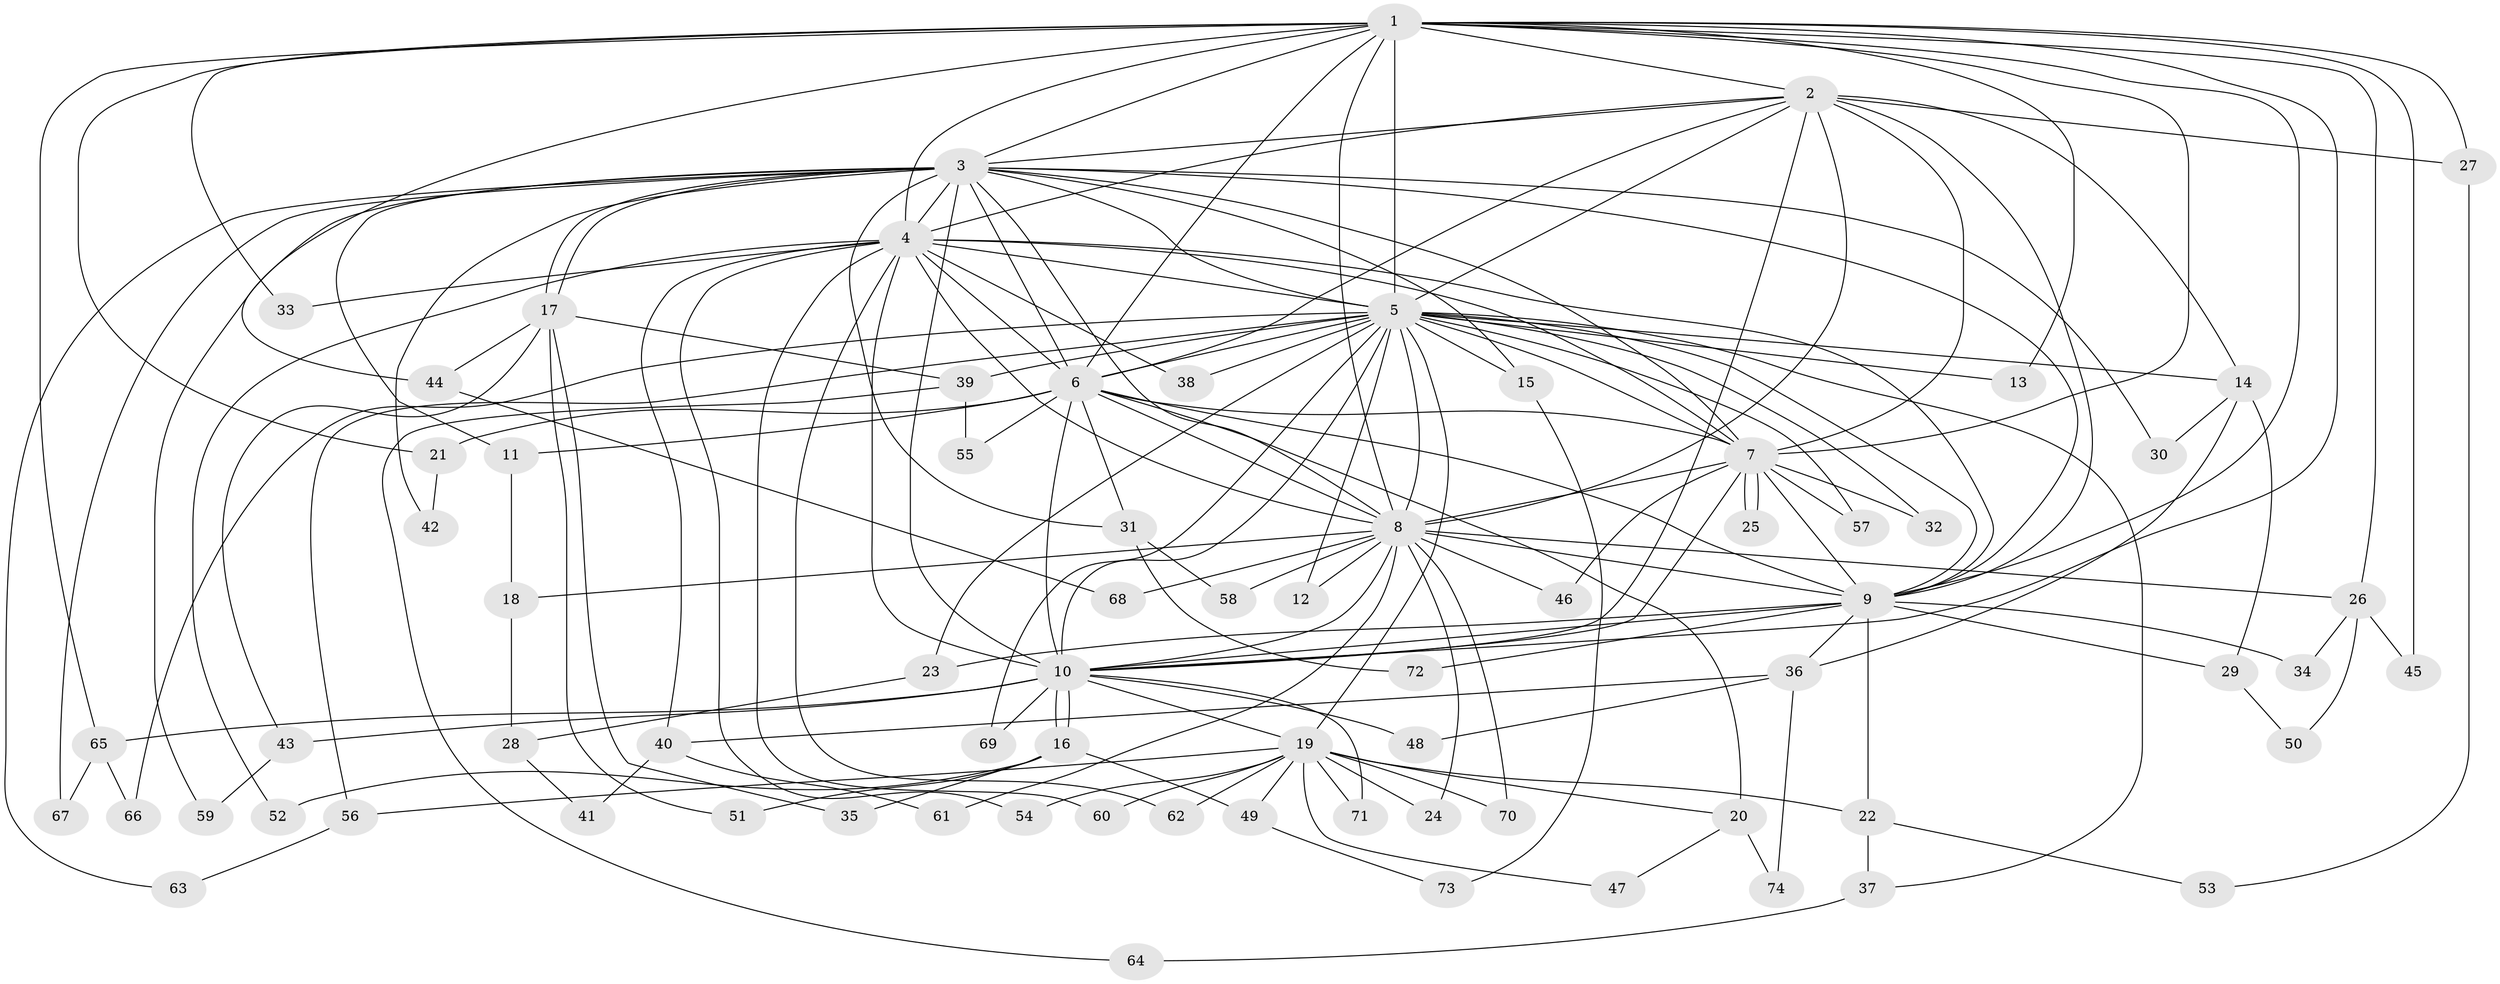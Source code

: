 // Generated by graph-tools (version 1.1) at 2025/46/03/09/25 04:46:16]
// undirected, 74 vertices, 173 edges
graph export_dot {
graph [start="1"]
  node [color=gray90,style=filled];
  1;
  2;
  3;
  4;
  5;
  6;
  7;
  8;
  9;
  10;
  11;
  12;
  13;
  14;
  15;
  16;
  17;
  18;
  19;
  20;
  21;
  22;
  23;
  24;
  25;
  26;
  27;
  28;
  29;
  30;
  31;
  32;
  33;
  34;
  35;
  36;
  37;
  38;
  39;
  40;
  41;
  42;
  43;
  44;
  45;
  46;
  47;
  48;
  49;
  50;
  51;
  52;
  53;
  54;
  55;
  56;
  57;
  58;
  59;
  60;
  61;
  62;
  63;
  64;
  65;
  66;
  67;
  68;
  69;
  70;
  71;
  72;
  73;
  74;
  1 -- 2;
  1 -- 3;
  1 -- 4;
  1 -- 5;
  1 -- 6;
  1 -- 7;
  1 -- 8;
  1 -- 9;
  1 -- 10;
  1 -- 13;
  1 -- 21;
  1 -- 26;
  1 -- 27;
  1 -- 33;
  1 -- 44;
  1 -- 45;
  1 -- 65;
  2 -- 3;
  2 -- 4;
  2 -- 5;
  2 -- 6;
  2 -- 7;
  2 -- 8;
  2 -- 9;
  2 -- 10;
  2 -- 14;
  2 -- 27;
  3 -- 4;
  3 -- 5;
  3 -- 6;
  3 -- 7;
  3 -- 8;
  3 -- 9;
  3 -- 10;
  3 -- 11;
  3 -- 15;
  3 -- 17;
  3 -- 17;
  3 -- 30;
  3 -- 31;
  3 -- 42;
  3 -- 59;
  3 -- 63;
  3 -- 67;
  4 -- 5;
  4 -- 6;
  4 -- 7;
  4 -- 8;
  4 -- 9;
  4 -- 10;
  4 -- 33;
  4 -- 38;
  4 -- 40;
  4 -- 52;
  4 -- 54;
  4 -- 60;
  4 -- 62;
  5 -- 6;
  5 -- 7;
  5 -- 8;
  5 -- 9;
  5 -- 10;
  5 -- 12;
  5 -- 13;
  5 -- 14;
  5 -- 15;
  5 -- 19;
  5 -- 23;
  5 -- 32;
  5 -- 37;
  5 -- 38;
  5 -- 39;
  5 -- 56;
  5 -- 57;
  5 -- 66;
  5 -- 69;
  6 -- 7;
  6 -- 8;
  6 -- 9;
  6 -- 10;
  6 -- 11;
  6 -- 20;
  6 -- 21;
  6 -- 31;
  6 -- 55;
  7 -- 8;
  7 -- 9;
  7 -- 10;
  7 -- 25;
  7 -- 25;
  7 -- 32;
  7 -- 46;
  7 -- 57;
  8 -- 9;
  8 -- 10;
  8 -- 12;
  8 -- 18;
  8 -- 24;
  8 -- 26;
  8 -- 46;
  8 -- 58;
  8 -- 61;
  8 -- 68;
  8 -- 70;
  9 -- 10;
  9 -- 22;
  9 -- 23;
  9 -- 29;
  9 -- 34;
  9 -- 36;
  9 -- 72;
  10 -- 16;
  10 -- 16;
  10 -- 19;
  10 -- 43;
  10 -- 48;
  10 -- 65;
  10 -- 69;
  10 -- 71;
  11 -- 18;
  14 -- 29;
  14 -- 30;
  14 -- 36;
  15 -- 73;
  16 -- 35;
  16 -- 49;
  16 -- 51;
  16 -- 52;
  17 -- 35;
  17 -- 39;
  17 -- 43;
  17 -- 44;
  17 -- 51;
  18 -- 28;
  19 -- 20;
  19 -- 22;
  19 -- 24;
  19 -- 47;
  19 -- 49;
  19 -- 54;
  19 -- 56;
  19 -- 60;
  19 -- 62;
  19 -- 70;
  19 -- 71;
  20 -- 47;
  20 -- 74;
  21 -- 42;
  22 -- 37;
  22 -- 53;
  23 -- 28;
  26 -- 34;
  26 -- 45;
  26 -- 50;
  27 -- 53;
  28 -- 41;
  29 -- 50;
  31 -- 58;
  31 -- 72;
  36 -- 40;
  36 -- 48;
  36 -- 74;
  37 -- 64;
  39 -- 55;
  39 -- 64;
  40 -- 41;
  40 -- 61;
  43 -- 59;
  44 -- 68;
  49 -- 73;
  56 -- 63;
  65 -- 66;
  65 -- 67;
}
